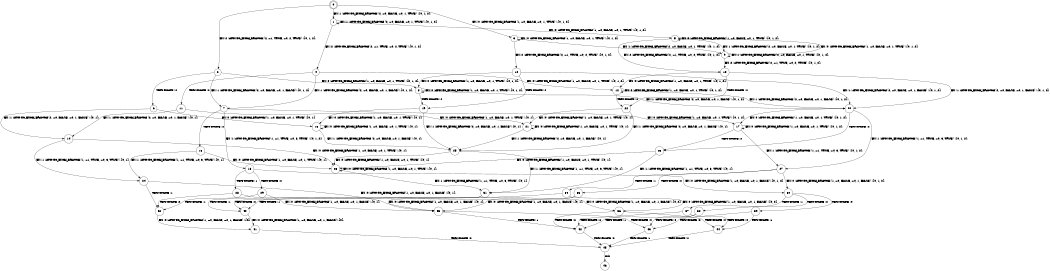 digraph BCG {
size = "7, 10.5";
center = TRUE;
node [shape = circle];
0 [peripheries = 2];
0 -> 1 [label = "EX !1 !ATOMIC_EXCH_BRANCH (2, +0, FALSE, +0, 1, TRUE) !{0, 1, 2}"];
0 -> 2 [label = "EX !2 !ATOMIC_EXCH_BRANCH (2, +1, TRUE, +0, 2, TRUE) !{0, 1, 2}"];
0 -> 3 [label = "EX !0 !ATOMIC_EXCH_BRANCH (1, +0, FALSE, +0, 1, TRUE) !{0, 1, 2}"];
1 -> 4 [label = "EX !2 !ATOMIC_EXCH_BRANCH (2, +1, TRUE, +0, 2, TRUE) !{0, 1, 2}"];
1 -> 5 [label = "EX !0 !ATOMIC_EXCH_BRANCH (1, +0, FALSE, +0, 1, TRUE) !{0, 1, 2}"];
1 -> 1 [label = "EX !1 !ATOMIC_EXCH_BRANCH (2, +0, FALSE, +0, 1, TRUE) !{0, 1, 2}"];
2 -> 6 [label = "TERMINATE !2"];
2 -> 7 [label = "EX !1 !ATOMIC_EXCH_BRANCH (2, +0, FALSE, +0, 1, FALSE) !{0, 1, 2}"];
2 -> 8 [label = "EX !0 !ATOMIC_EXCH_BRANCH (1, +0, FALSE, +0, 1, TRUE) !{0, 1, 2}"];
3 -> 9 [label = "EX !1 !ATOMIC_EXCH_BRANCH (2, +0, FALSE, +0, 1, TRUE) !{0, 1, 2}"];
3 -> 10 [label = "EX !2 !ATOMIC_EXCH_BRANCH (2, +1, TRUE, +0, 2, TRUE) !{0, 1, 2}"];
3 -> 3 [label = "EX !0 !ATOMIC_EXCH_BRANCH (1, +0, FALSE, +0, 1, TRUE) !{0, 1, 2}"];
4 -> 11 [label = "TERMINATE !2"];
4 -> 12 [label = "EX !0 !ATOMIC_EXCH_BRANCH (1, +0, FALSE, +0, 1, TRUE) !{0, 1, 2}"];
4 -> 7 [label = "EX !1 !ATOMIC_EXCH_BRANCH (2, +0, FALSE, +0, 1, FALSE) !{0, 1, 2}"];
5 -> 13 [label = "EX !2 !ATOMIC_EXCH_BRANCH (2, +1, TRUE, +0, 2, TRUE) !{0, 1, 2}"];
5 -> 9 [label = "EX !1 !ATOMIC_EXCH_BRANCH (2, +0, FALSE, +0, 1, TRUE) !{0, 1, 2}"];
5 -> 5 [label = "EX !0 !ATOMIC_EXCH_BRANCH (1, +0, FALSE, +0, 1, TRUE) !{0, 1, 2}"];
6 -> 14 [label = "EX !1 !ATOMIC_EXCH_BRANCH (2, +0, FALSE, +0, 1, FALSE) !{0, 1}"];
6 -> 15 [label = "EX !0 !ATOMIC_EXCH_BRANCH (1, +0, FALSE, +0, 1, TRUE) !{0, 1}"];
7 -> 16 [label = "TERMINATE !2"];
7 -> 17 [label = "EX !0 !ATOMIC_EXCH_BRANCH (1, +0, FALSE, +0, 1, TRUE) !{0, 1, 2}"];
7 -> 18 [label = "EX !1 !ATOMIC_EXCH_BRANCH (1, +1, TRUE, +0, 3, TRUE) !{0, 1, 2}"];
8 -> 19 [label = "TERMINATE !2"];
8 -> 20 [label = "EX !1 !ATOMIC_EXCH_BRANCH (2, +0, FALSE, +0, 1, FALSE) !{0, 1, 2}"];
8 -> 8 [label = "EX !0 !ATOMIC_EXCH_BRANCH (1, +0, FALSE, +0, 1, TRUE) !{0, 1, 2}"];
9 -> 13 [label = "EX !2 !ATOMIC_EXCH_BRANCH (2, +1, TRUE, +0, 2, TRUE) !{0, 1, 2}"];
9 -> 9 [label = "EX !1 !ATOMIC_EXCH_BRANCH (2, +0, FALSE, +0, 1, TRUE) !{0, 1, 2}"];
9 -> 5 [label = "EX !0 !ATOMIC_EXCH_BRANCH (1, +0, FALSE, +0, 1, TRUE) !{0, 1, 2}"];
10 -> 19 [label = "TERMINATE !2"];
10 -> 20 [label = "EX !1 !ATOMIC_EXCH_BRANCH (2, +0, FALSE, +0, 1, FALSE) !{0, 1, 2}"];
10 -> 8 [label = "EX !0 !ATOMIC_EXCH_BRANCH (1, +0, FALSE, +0, 1, TRUE) !{0, 1, 2}"];
11 -> 21 [label = "EX !0 !ATOMIC_EXCH_BRANCH (1, +0, FALSE, +0, 1, TRUE) !{0, 1}"];
11 -> 14 [label = "EX !1 !ATOMIC_EXCH_BRANCH (2, +0, FALSE, +0, 1, FALSE) !{0, 1}"];
12 -> 22 [label = "TERMINATE !2"];
12 -> 20 [label = "EX !1 !ATOMIC_EXCH_BRANCH (2, +0, FALSE, +0, 1, FALSE) !{0, 1, 2}"];
12 -> 12 [label = "EX !0 !ATOMIC_EXCH_BRANCH (1, +0, FALSE, +0, 1, TRUE) !{0, 1, 2}"];
13 -> 22 [label = "TERMINATE !2"];
13 -> 20 [label = "EX !1 !ATOMIC_EXCH_BRANCH (2, +0, FALSE, +0, 1, FALSE) !{0, 1, 2}"];
13 -> 12 [label = "EX !0 !ATOMIC_EXCH_BRANCH (1, +0, FALSE, +0, 1, TRUE) !{0, 1, 2}"];
14 -> 23 [label = "EX !0 !ATOMIC_EXCH_BRANCH (1, +0, FALSE, +0, 1, TRUE) !{0, 1}"];
14 -> 24 [label = "EX !1 !ATOMIC_EXCH_BRANCH (1, +1, TRUE, +0, 3, TRUE) !{0, 1}"];
15 -> 25 [label = "EX !1 !ATOMIC_EXCH_BRANCH (2, +0, FALSE, +0, 1, FALSE) !{0, 1}"];
15 -> 15 [label = "EX !0 !ATOMIC_EXCH_BRANCH (1, +0, FALSE, +0, 1, TRUE) !{0, 1}"];
16 -> 23 [label = "EX !0 !ATOMIC_EXCH_BRANCH (1, +0, FALSE, +0, 1, TRUE) !{0, 1}"];
16 -> 24 [label = "EX !1 !ATOMIC_EXCH_BRANCH (1, +1, TRUE, +0, 3, TRUE) !{0, 1}"];
17 -> 26 [label = "TERMINATE !2"];
17 -> 27 [label = "EX !1 !ATOMIC_EXCH_BRANCH (1, +1, TRUE, +0, 3, TRUE) !{0, 1, 2}"];
17 -> 17 [label = "EX !0 !ATOMIC_EXCH_BRANCH (1, +0, FALSE, +0, 1, TRUE) !{0, 1, 2}"];
18 -> 28 [label = "TERMINATE !1"];
18 -> 29 [label = "TERMINATE !2"];
18 -> 30 [label = "EX !0 !ATOMIC_EXCH_BRANCH (1, +0, FALSE, +0, 1, FALSE) !{0, 1, 2}"];
19 -> 25 [label = "EX !1 !ATOMIC_EXCH_BRANCH (2, +0, FALSE, +0, 1, FALSE) !{0, 1}"];
19 -> 15 [label = "EX !0 !ATOMIC_EXCH_BRANCH (1, +0, FALSE, +0, 1, TRUE) !{0, 1}"];
20 -> 26 [label = "TERMINATE !2"];
20 -> 27 [label = "EX !1 !ATOMIC_EXCH_BRANCH (1, +1, TRUE, +0, 3, TRUE) !{0, 1, 2}"];
20 -> 17 [label = "EX !0 !ATOMIC_EXCH_BRANCH (1, +0, FALSE, +0, 1, TRUE) !{0, 1, 2}"];
21 -> 25 [label = "EX !1 !ATOMIC_EXCH_BRANCH (2, +0, FALSE, +0, 1, FALSE) !{0, 1}"];
21 -> 21 [label = "EX !0 !ATOMIC_EXCH_BRANCH (1, +0, FALSE, +0, 1, TRUE) !{0, 1}"];
22 -> 25 [label = "EX !1 !ATOMIC_EXCH_BRANCH (2, +0, FALSE, +0, 1, FALSE) !{0, 1}"];
22 -> 21 [label = "EX !0 !ATOMIC_EXCH_BRANCH (1, +0, FALSE, +0, 1, TRUE) !{0, 1}"];
23 -> 31 [label = "EX !1 !ATOMIC_EXCH_BRANCH (1, +1, TRUE, +0, 3, TRUE) !{0, 1}"];
23 -> 23 [label = "EX !0 !ATOMIC_EXCH_BRANCH (1, +0, FALSE, +0, 1, TRUE) !{0, 1}"];
24 -> 32 [label = "TERMINATE !1"];
24 -> 33 [label = "EX !0 !ATOMIC_EXCH_BRANCH (1, +0, FALSE, +0, 1, FALSE) !{0, 1}"];
25 -> 31 [label = "EX !1 !ATOMIC_EXCH_BRANCH (1, +1, TRUE, +0, 3, TRUE) !{0, 1}"];
25 -> 23 [label = "EX !0 !ATOMIC_EXCH_BRANCH (1, +0, FALSE, +0, 1, TRUE) !{0, 1}"];
26 -> 31 [label = "EX !1 !ATOMIC_EXCH_BRANCH (1, +1, TRUE, +0, 3, TRUE) !{0, 1}"];
26 -> 23 [label = "EX !0 !ATOMIC_EXCH_BRANCH (1, +0, FALSE, +0, 1, TRUE) !{0, 1}"];
27 -> 34 [label = "TERMINATE !1"];
27 -> 35 [label = "TERMINATE !2"];
27 -> 30 [label = "EX !0 !ATOMIC_EXCH_BRANCH (1, +0, FALSE, +0, 1, FALSE) !{0, 1, 2}"];
28 -> 32 [label = "TERMINATE !2"];
28 -> 36 [label = "EX !0 !ATOMIC_EXCH_BRANCH (1, +0, FALSE, +0, 1, FALSE) !{0, 2}"];
29 -> 32 [label = "TERMINATE !1"];
29 -> 33 [label = "EX !0 !ATOMIC_EXCH_BRANCH (1, +0, FALSE, +0, 1, FALSE) !{0, 1}"];
30 -> 37 [label = "TERMINATE !1"];
30 -> 38 [label = "TERMINATE !2"];
30 -> 39 [label = "TERMINATE !0"];
31 -> 40 [label = "TERMINATE !1"];
31 -> 33 [label = "EX !0 !ATOMIC_EXCH_BRANCH (1, +0, FALSE, +0, 1, FALSE) !{0, 1}"];
32 -> 41 [label = "EX !0 !ATOMIC_EXCH_BRANCH (1, +0, FALSE, +0, 1, FALSE) !{0}"];
33 -> 42 [label = "TERMINATE !1"];
33 -> 43 [label = "TERMINATE !0"];
34 -> 40 [label = "TERMINATE !2"];
34 -> 36 [label = "EX !0 !ATOMIC_EXCH_BRANCH (1, +0, FALSE, +0, 1, FALSE) !{0, 2}"];
35 -> 40 [label = "TERMINATE !1"];
35 -> 33 [label = "EX !0 !ATOMIC_EXCH_BRANCH (1, +0, FALSE, +0, 1, FALSE) !{0, 1}"];
36 -> 42 [label = "TERMINATE !2"];
36 -> 44 [label = "TERMINATE !0"];
37 -> 42 [label = "TERMINATE !2"];
37 -> 44 [label = "TERMINATE !0"];
38 -> 42 [label = "TERMINATE !1"];
38 -> 43 [label = "TERMINATE !0"];
39 -> 44 [label = "TERMINATE !1"];
39 -> 43 [label = "TERMINATE !2"];
40 -> 41 [label = "EX !0 !ATOMIC_EXCH_BRANCH (1, +0, FALSE, +0, 1, FALSE) !{0}"];
41 -> 45 [label = "TERMINATE !0"];
42 -> 45 [label = "TERMINATE !0"];
43 -> 45 [label = "TERMINATE !1"];
44 -> 45 [label = "TERMINATE !2"];
45 -> 46 [label = "exit"];
}
